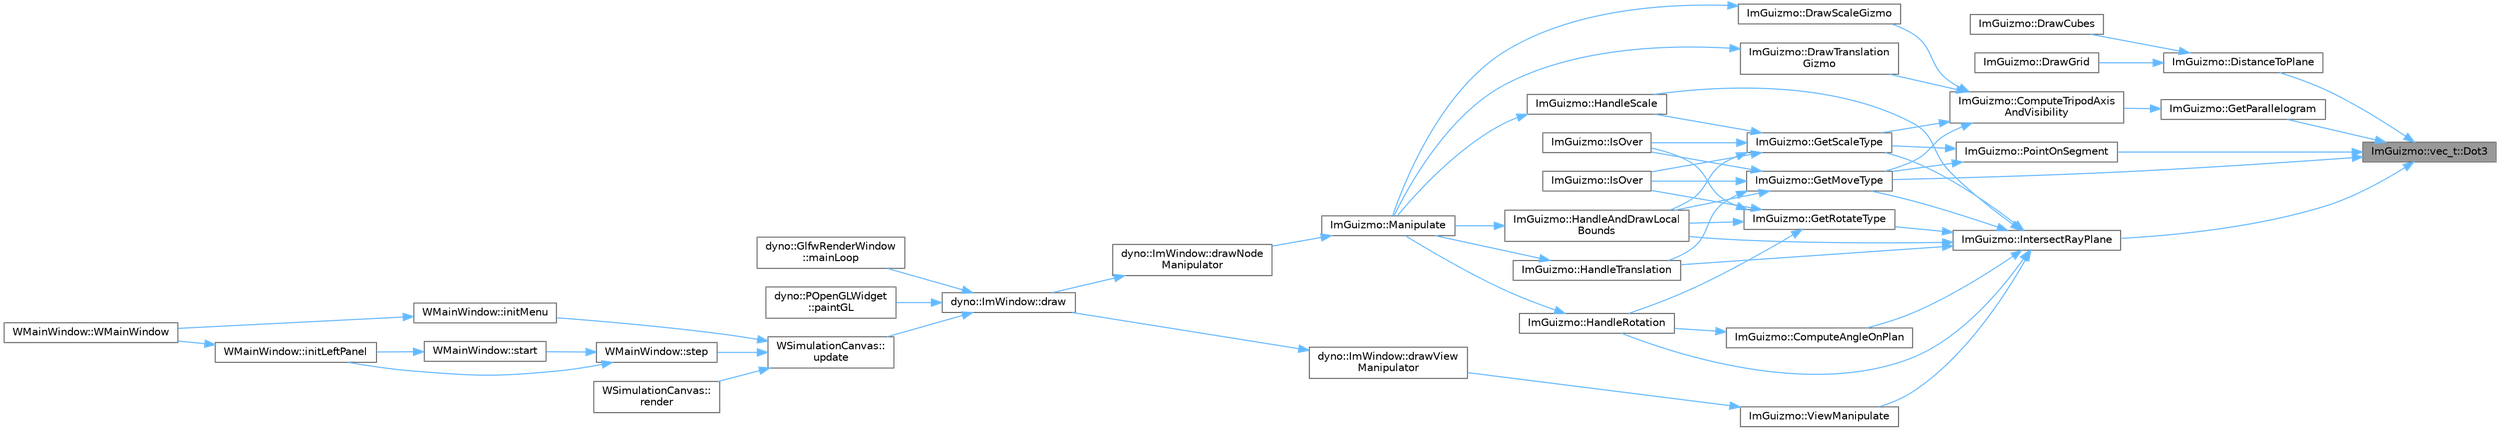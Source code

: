 digraph "ImGuizmo::vec_t::Dot3"
{
 // LATEX_PDF_SIZE
  bgcolor="transparent";
  edge [fontname=Helvetica,fontsize=10,labelfontname=Helvetica,labelfontsize=10];
  node [fontname=Helvetica,fontsize=10,shape=box,height=0.2,width=0.4];
  rankdir="RL";
  Node1 [id="Node000001",label="ImGuizmo::vec_t::Dot3",height=0.2,width=0.4,color="gray40", fillcolor="grey60", style="filled", fontcolor="black",tooltip=" "];
  Node1 -> Node2 [id="edge1_Node000001_Node000002",dir="back",color="steelblue1",style="solid",tooltip=" "];
  Node2 [id="Node000002",label="ImGuizmo::DistanceToPlane",height=0.2,width=0.4,color="grey40", fillcolor="white", style="filled",URL="$namespace_im_guizmo.html#a288e017a79db9b8fb5f0c6419a3ce323",tooltip=" "];
  Node2 -> Node3 [id="edge2_Node000002_Node000003",dir="back",color="steelblue1",style="solid",tooltip=" "];
  Node3 [id="Node000003",label="ImGuizmo::DrawCubes",height=0.2,width=0.4,color="grey40", fillcolor="white", style="filled",URL="$namespace_im_guizmo.html#aac60bdbd7ba832d0edc12bf7175dd8bc",tooltip=" "];
  Node2 -> Node4 [id="edge3_Node000002_Node000004",dir="back",color="steelblue1",style="solid",tooltip=" "];
  Node4 [id="Node000004",label="ImGuizmo::DrawGrid",height=0.2,width=0.4,color="grey40", fillcolor="white", style="filled",URL="$namespace_im_guizmo.html#abce78c78d3da3207b1549cc1d375f550",tooltip=" "];
  Node1 -> Node5 [id="edge4_Node000001_Node000005",dir="back",color="steelblue1",style="solid",tooltip=" "];
  Node5 [id="Node000005",label="ImGuizmo::GetMoveType",height=0.2,width=0.4,color="grey40", fillcolor="white", style="filled",URL="$namespace_im_guizmo.html#aba5d7634d7362b86019d416dd653ac4a",tooltip=" "];
  Node5 -> Node6 [id="edge5_Node000005_Node000006",dir="back",color="steelblue1",style="solid",tooltip=" "];
  Node6 [id="Node000006",label="ImGuizmo::HandleAndDrawLocal\lBounds",height=0.2,width=0.4,color="grey40", fillcolor="white", style="filled",URL="$namespace_im_guizmo.html#a1f7e4771bc7f0ae1da2706ebc606da08",tooltip=" "];
  Node6 -> Node7 [id="edge6_Node000006_Node000007",dir="back",color="steelblue1",style="solid",tooltip=" "];
  Node7 [id="Node000007",label="ImGuizmo::Manipulate",height=0.2,width=0.4,color="grey40", fillcolor="white", style="filled",URL="$namespace_im_guizmo.html#a35055a3a0899598ad1ef1785d0539175",tooltip=" "];
  Node7 -> Node8 [id="edge7_Node000007_Node000008",dir="back",color="steelblue1",style="solid",tooltip=" "];
  Node8 [id="Node000008",label="dyno::ImWindow::drawNode\lManipulator",height=0.2,width=0.4,color="grey40", fillcolor="white", style="filled",URL="$classdyno_1_1_im_window.html#a5b2a03ba29b741b490e0753b065dbf26",tooltip=" "];
  Node8 -> Node9 [id="edge8_Node000008_Node000009",dir="back",color="steelblue1",style="solid",tooltip=" "];
  Node9 [id="Node000009",label="dyno::ImWindow::draw",height=0.2,width=0.4,color="grey40", fillcolor="white", style="filled",URL="$classdyno_1_1_im_window.html#a5075b54a2c06c5ca3ba633b3388cd836",tooltip=" "];
  Node9 -> Node10 [id="edge9_Node000009_Node000010",dir="back",color="steelblue1",style="solid",tooltip=" "];
  Node10 [id="Node000010",label="dyno::GlfwRenderWindow\l::mainLoop",height=0.2,width=0.4,color="grey40", fillcolor="white", style="filled",URL="$classdyno_1_1_glfw_render_window.html#a3bb103fce2b4642f10773e3c2ca9972d",tooltip=" "];
  Node9 -> Node11 [id="edge10_Node000009_Node000011",dir="back",color="steelblue1",style="solid",tooltip=" "];
  Node11 [id="Node000011",label="dyno::POpenGLWidget\l::paintGL",height=0.2,width=0.4,color="grey40", fillcolor="white", style="filled",URL="$classdyno_1_1_p_open_g_l_widget.html#ac3a49d40cf6bccf88a5b46f18f98ad07",tooltip=" "];
  Node9 -> Node12 [id="edge11_Node000009_Node000012",dir="back",color="steelblue1",style="solid",tooltip=" "];
  Node12 [id="Node000012",label="WSimulationCanvas::\lupdate",height=0.2,width=0.4,color="grey40", fillcolor="white", style="filled",URL="$class_w_simulation_canvas.html#af330bd93a0dc5ced223cf07561b2374d",tooltip=" "];
  Node12 -> Node13 [id="edge12_Node000012_Node000013",dir="back",color="steelblue1",style="solid",tooltip=" "];
  Node13 [id="Node000013",label="WMainWindow::initMenu",height=0.2,width=0.4,color="grey40", fillcolor="white", style="filled",URL="$class_w_main_window.html#a7341f8de72ede8022b0b353e11df0bba",tooltip=" "];
  Node13 -> Node14 [id="edge13_Node000013_Node000014",dir="back",color="steelblue1",style="solid",tooltip=" "];
  Node14 [id="Node000014",label="WMainWindow::WMainWindow",height=0.2,width=0.4,color="grey40", fillcolor="white", style="filled",URL="$class_w_main_window.html#ad9432332a2d47efa21104a03bcd1c5fe",tooltip=" "];
  Node12 -> Node15 [id="edge14_Node000012_Node000015",dir="back",color="steelblue1",style="solid",tooltip=" "];
  Node15 [id="Node000015",label="WSimulationCanvas::\lrender",height=0.2,width=0.4,color="grey40", fillcolor="white", style="filled",URL="$class_w_simulation_canvas.html#a29b6d8daeef2b20158893b121997420c",tooltip=" "];
  Node12 -> Node16 [id="edge15_Node000012_Node000016",dir="back",color="steelblue1",style="solid",tooltip=" "];
  Node16 [id="Node000016",label="WMainWindow::step",height=0.2,width=0.4,color="grey40", fillcolor="white", style="filled",URL="$class_w_main_window.html#ae5389adf709fa3230dcf7aa43bf74a01",tooltip=" "];
  Node16 -> Node17 [id="edge16_Node000016_Node000017",dir="back",color="steelblue1",style="solid",tooltip=" "];
  Node17 [id="Node000017",label="WMainWindow::initLeftPanel",height=0.2,width=0.4,color="grey40", fillcolor="white", style="filled",URL="$class_w_main_window.html#ab9eac61256921bae2858f7ce9ad73a4f",tooltip=" "];
  Node17 -> Node14 [id="edge17_Node000017_Node000014",dir="back",color="steelblue1",style="solid",tooltip=" "];
  Node16 -> Node18 [id="edge18_Node000016_Node000018",dir="back",color="steelblue1",style="solid",tooltip=" "];
  Node18 [id="Node000018",label="WMainWindow::start",height=0.2,width=0.4,color="grey40", fillcolor="white", style="filled",URL="$class_w_main_window.html#adafeb33ccab943e1d587c9dc64ddae76",tooltip=" "];
  Node18 -> Node17 [id="edge19_Node000018_Node000017",dir="back",color="steelblue1",style="solid",tooltip=" "];
  Node5 -> Node19 [id="edge20_Node000005_Node000019",dir="back",color="steelblue1",style="solid",tooltip=" "];
  Node19 [id="Node000019",label="ImGuizmo::HandleTranslation",height=0.2,width=0.4,color="grey40", fillcolor="white", style="filled",URL="$namespace_im_guizmo.html#a740e542a76c41130c8faaa6da10b9ffc",tooltip=" "];
  Node19 -> Node7 [id="edge21_Node000019_Node000007",dir="back",color="steelblue1",style="solid",tooltip=" "];
  Node5 -> Node20 [id="edge22_Node000005_Node000020",dir="back",color="steelblue1",style="solid",tooltip=" "];
  Node20 [id="Node000020",label="ImGuizmo::IsOver",height=0.2,width=0.4,color="grey40", fillcolor="white", style="filled",URL="$namespace_im_guizmo.html#a0a615513a54e6c8f6dc1e2ebe3b42faa",tooltip=" "];
  Node5 -> Node21 [id="edge23_Node000005_Node000021",dir="back",color="steelblue1",style="solid",tooltip=" "];
  Node21 [id="Node000021",label="ImGuizmo::IsOver",height=0.2,width=0.4,color="grey40", fillcolor="white", style="filled",URL="$namespace_im_guizmo.html#ad4c722bb560ea06265fdf08769516395",tooltip=" "];
  Node1 -> Node22 [id="edge24_Node000001_Node000022",dir="back",color="steelblue1",style="solid",tooltip=" "];
  Node22 [id="Node000022",label="ImGuizmo::GetParallelogram",height=0.2,width=0.4,color="grey40", fillcolor="white", style="filled",URL="$namespace_im_guizmo.html#a6c9d9890fd2ec8a222b526c1f5290e10",tooltip=" "];
  Node22 -> Node23 [id="edge25_Node000022_Node000023",dir="back",color="steelblue1",style="solid",tooltip=" "];
  Node23 [id="Node000023",label="ImGuizmo::ComputeTripodAxis\lAndVisibility",height=0.2,width=0.4,color="grey40", fillcolor="white", style="filled",URL="$namespace_im_guizmo.html#abf64e5189af3402036c3bc58b91a48df",tooltip=" "];
  Node23 -> Node24 [id="edge26_Node000023_Node000024",dir="back",color="steelblue1",style="solid",tooltip=" "];
  Node24 [id="Node000024",label="ImGuizmo::DrawScaleGizmo",height=0.2,width=0.4,color="grey40", fillcolor="white", style="filled",URL="$namespace_im_guizmo.html#ace349605c5f7bd22341151bf768a99e5",tooltip=" "];
  Node24 -> Node7 [id="edge27_Node000024_Node000007",dir="back",color="steelblue1",style="solid",tooltip=" "];
  Node23 -> Node25 [id="edge28_Node000023_Node000025",dir="back",color="steelblue1",style="solid",tooltip=" "];
  Node25 [id="Node000025",label="ImGuizmo::DrawTranslation\lGizmo",height=0.2,width=0.4,color="grey40", fillcolor="white", style="filled",URL="$namespace_im_guizmo.html#a0fc904f94efeae0d30493d2f6d071793",tooltip=" "];
  Node25 -> Node7 [id="edge29_Node000025_Node000007",dir="back",color="steelblue1",style="solid",tooltip=" "];
  Node23 -> Node5 [id="edge30_Node000023_Node000005",dir="back",color="steelblue1",style="solid",tooltip=" "];
  Node23 -> Node26 [id="edge31_Node000023_Node000026",dir="back",color="steelblue1",style="solid",tooltip=" "];
  Node26 [id="Node000026",label="ImGuizmo::GetScaleType",height=0.2,width=0.4,color="grey40", fillcolor="white", style="filled",URL="$namespace_im_guizmo.html#a3ede5ee996368759c6cfb2266b5500e1",tooltip=" "];
  Node26 -> Node6 [id="edge32_Node000026_Node000006",dir="back",color="steelblue1",style="solid",tooltip=" "];
  Node26 -> Node27 [id="edge33_Node000026_Node000027",dir="back",color="steelblue1",style="solid",tooltip=" "];
  Node27 [id="Node000027",label="ImGuizmo::HandleScale",height=0.2,width=0.4,color="grey40", fillcolor="white", style="filled",URL="$namespace_im_guizmo.html#a6e20cf1cff4119f99fd98ea3c4f54dab",tooltip=" "];
  Node27 -> Node7 [id="edge34_Node000027_Node000007",dir="back",color="steelblue1",style="solid",tooltip=" "];
  Node26 -> Node20 [id="edge35_Node000026_Node000020",dir="back",color="steelblue1",style="solid",tooltip=" "];
  Node26 -> Node21 [id="edge36_Node000026_Node000021",dir="back",color="steelblue1",style="solid",tooltip=" "];
  Node1 -> Node28 [id="edge37_Node000001_Node000028",dir="back",color="steelblue1",style="solid",tooltip=" "];
  Node28 [id="Node000028",label="ImGuizmo::IntersectRayPlane",height=0.2,width=0.4,color="grey40", fillcolor="white", style="filled",URL="$namespace_im_guizmo.html#afcffd45f3c36d533705237a661a4b332",tooltip=" "];
  Node28 -> Node29 [id="edge38_Node000028_Node000029",dir="back",color="steelblue1",style="solid",tooltip=" "];
  Node29 [id="Node000029",label="ImGuizmo::ComputeAngleOnPlan",height=0.2,width=0.4,color="grey40", fillcolor="white", style="filled",URL="$namespace_im_guizmo.html#a3c0b45d8b3bea5b4a61bff24b900474e",tooltip=" "];
  Node29 -> Node30 [id="edge39_Node000029_Node000030",dir="back",color="steelblue1",style="solid",tooltip=" "];
  Node30 [id="Node000030",label="ImGuizmo::HandleRotation",height=0.2,width=0.4,color="grey40", fillcolor="white", style="filled",URL="$namespace_im_guizmo.html#a924cccc1ff201278f3d290fe718cc6da",tooltip=" "];
  Node30 -> Node7 [id="edge40_Node000030_Node000007",dir="back",color="steelblue1",style="solid",tooltip=" "];
  Node28 -> Node5 [id="edge41_Node000028_Node000005",dir="back",color="steelblue1",style="solid",tooltip=" "];
  Node28 -> Node31 [id="edge42_Node000028_Node000031",dir="back",color="steelblue1",style="solid",tooltip=" "];
  Node31 [id="Node000031",label="ImGuizmo::GetRotateType",height=0.2,width=0.4,color="grey40", fillcolor="white", style="filled",URL="$namespace_im_guizmo.html#aa495de8d3d96d5bd545488d1c5515c74",tooltip=" "];
  Node31 -> Node6 [id="edge43_Node000031_Node000006",dir="back",color="steelblue1",style="solid",tooltip=" "];
  Node31 -> Node30 [id="edge44_Node000031_Node000030",dir="back",color="steelblue1",style="solid",tooltip=" "];
  Node31 -> Node20 [id="edge45_Node000031_Node000020",dir="back",color="steelblue1",style="solid",tooltip=" "];
  Node31 -> Node21 [id="edge46_Node000031_Node000021",dir="back",color="steelblue1",style="solid",tooltip=" "];
  Node28 -> Node26 [id="edge47_Node000028_Node000026",dir="back",color="steelblue1",style="solid",tooltip=" "];
  Node28 -> Node6 [id="edge48_Node000028_Node000006",dir="back",color="steelblue1",style="solid",tooltip=" "];
  Node28 -> Node30 [id="edge49_Node000028_Node000030",dir="back",color="steelblue1",style="solid",tooltip=" "];
  Node28 -> Node27 [id="edge50_Node000028_Node000027",dir="back",color="steelblue1",style="solid",tooltip=" "];
  Node28 -> Node19 [id="edge51_Node000028_Node000019",dir="back",color="steelblue1",style="solid",tooltip=" "];
  Node28 -> Node32 [id="edge52_Node000028_Node000032",dir="back",color="steelblue1",style="solid",tooltip=" "];
  Node32 [id="Node000032",label="ImGuizmo::ViewManipulate",height=0.2,width=0.4,color="grey40", fillcolor="white", style="filled",URL="$namespace_im_guizmo.html#af64cdce1fc039578f1d37873cbb06224",tooltip=" "];
  Node32 -> Node33 [id="edge53_Node000032_Node000033",dir="back",color="steelblue1",style="solid",tooltip=" "];
  Node33 [id="Node000033",label="dyno::ImWindow::drawView\lManipulator",height=0.2,width=0.4,color="grey40", fillcolor="white", style="filled",URL="$classdyno_1_1_im_window.html#a3dfef0ee020cf48269264cbab54e6364",tooltip=" "];
  Node33 -> Node9 [id="edge54_Node000033_Node000009",dir="back",color="steelblue1",style="solid",tooltip=" "];
  Node1 -> Node34 [id="edge55_Node000001_Node000034",dir="back",color="steelblue1",style="solid",tooltip=" "];
  Node34 [id="Node000034",label="ImGuizmo::PointOnSegment",height=0.2,width=0.4,color="grey40", fillcolor="white", style="filled",URL="$namespace_im_guizmo.html#afa103333ff11245ca16915bf610f2911",tooltip=" "];
  Node34 -> Node5 [id="edge56_Node000034_Node000005",dir="back",color="steelblue1",style="solid",tooltip=" "];
  Node34 -> Node26 [id="edge57_Node000034_Node000026",dir="back",color="steelblue1",style="solid",tooltip=" "];
}
